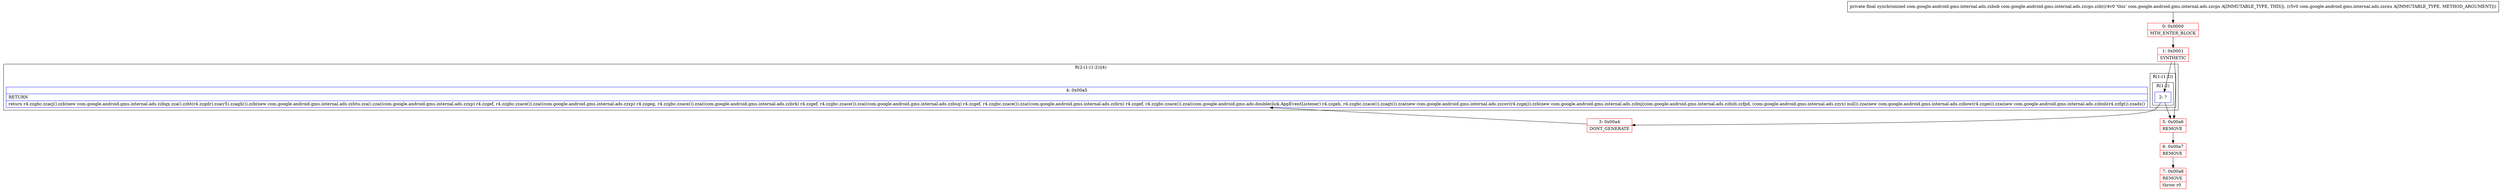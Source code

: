 digraph "CFG forcom.google.android.gms.internal.ads.zzcps.zzb(Lcom\/google\/android\/gms\/internal\/ads\/zzcxu;)Lcom\/google\/android\/gms\/internal\/ads\/zzbob;" {
subgraph cluster_Region_463006841 {
label = "R(2:(1:(1:2))|4)";
node [shape=record,color=blue];
subgraph cluster_Region_2022812820 {
label = "R(1:(1:2))";
node [shape=record,color=blue];
subgraph cluster_Region_2050867618 {
label = "R(1:2)";
node [shape=record,color=blue];
Node_2 [shape=record,label="{2\:\ ?}"];
}
}
Node_4 [shape=record,label="{4\:\ 0x00a5|RETURN\l|return r4.zzgbc.zzacj().zzb(new com.google.android.gms.internal.ads.zzbqx.zza().zzbt(r4.zzgdr).zza(r5).zzagh()).zzb(new com.google.android.gms.internal.ads.zzbtu.zza().zza((com.google.android.gms.internal.ads.zzxp) r4.zzgef, r4.zzgbc.zzace()).zza((com.google.android.gms.internal.ads.zzxp) r4.zzgeg, r4.zzgbc.zzace()).zza((com.google.android.gms.internal.ads.zzbrk) r4.zzgef, r4.zzgbc.zzace()).zza((com.google.android.gms.internal.ads.zzbsq) r4.zzgef, r4.zzgbc.zzace()).zza((com.google.android.gms.internal.ads.zzbrn) r4.zzgef, r4.zzgbc.zzace()).zza((com.google.android.gms.ads.doubleclick.AppEventListener) r4.zzgeh, r4.zzgbc.zzace()).zzagt()).zza(new com.google.android.gms.internal.ads.zzcov(r4.zzgej)).zzb(new com.google.android.gms.internal.ads.zzbxj(com.google.android.gms.internal.ads.zzbzb.zzfpd, (com.google.android.gms.internal.ads.zzyx) null)).zza(new com.google.android.gms.internal.ads.zzbow(r4.zzgei)).zza(new com.google.android.gms.internal.ads.zzbnb(r4.zzfgt)).zzads()\l}"];
}
Node_0 [shape=record,color=red,label="{0\:\ 0x0000|MTH_ENTER_BLOCK\l}"];
Node_1 [shape=record,color=red,label="{1\:\ 0x0001|SYNTHETIC\l}"];
Node_3 [shape=record,color=red,label="{3\:\ 0x00a4|DONT_GENERATE\l}"];
Node_5 [shape=record,color=red,label="{5\:\ 0x00a6|REMOVE\l}"];
Node_6 [shape=record,color=red,label="{6\:\ 0x00a7|REMOVE\l}"];
Node_7 [shape=record,color=red,label="{7\:\ 0x00a8|REMOVE\l|throw r0\l}"];
MethodNode[shape=record,label="{private final synchronized com.google.android.gms.internal.ads.zzbob com.google.android.gms.internal.ads.zzcps.zzb((r4v0 'this' com.google.android.gms.internal.ads.zzcps A[IMMUTABLE_TYPE, THIS]), (r5v0 com.google.android.gms.internal.ads.zzcxu A[IMMUTABLE_TYPE, METHOD_ARGUMENT])) }"];
MethodNode -> Node_0;
Node_2 -> Node_5;
Node_2 -> Node_3;
Node_0 -> Node_1;
Node_1 -> Node_2;
Node_1 -> Node_5;
Node_3 -> Node_4;
Node_5 -> Node_6;
Node_6 -> Node_7;
}


